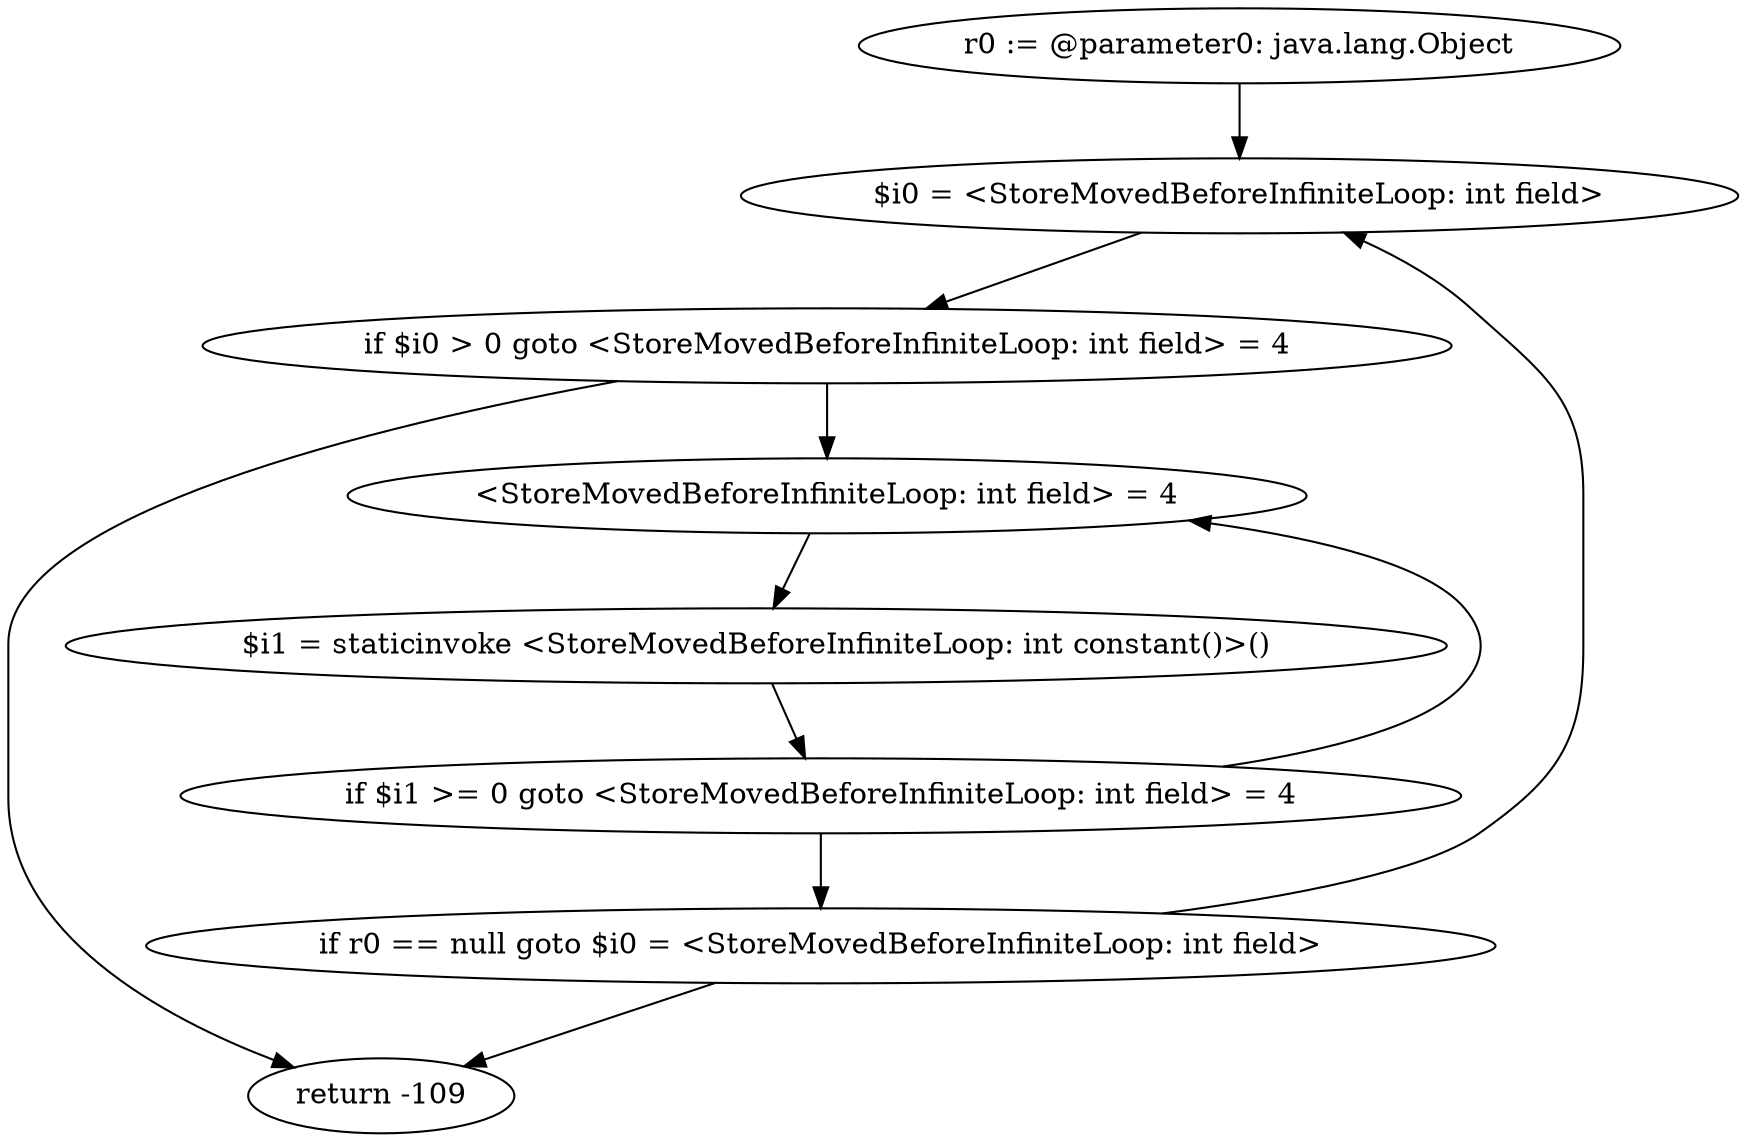 digraph "unitGraph" {
    "r0 := @parameter0: java.lang.Object"
    "$i0 = <StoreMovedBeforeInfiniteLoop: int field>"
    "if $i0 > 0 goto <StoreMovedBeforeInfiniteLoop: int field> = 4"
    "return -109"
    "<StoreMovedBeforeInfiniteLoop: int field> = 4"
    "$i1 = staticinvoke <StoreMovedBeforeInfiniteLoop: int constant()>()"
    "if $i1 >= 0 goto <StoreMovedBeforeInfiniteLoop: int field> = 4"
    "if r0 == null goto $i0 = <StoreMovedBeforeInfiniteLoop: int field>"
    "r0 := @parameter0: java.lang.Object"->"$i0 = <StoreMovedBeforeInfiniteLoop: int field>";
    "$i0 = <StoreMovedBeforeInfiniteLoop: int field>"->"if $i0 > 0 goto <StoreMovedBeforeInfiniteLoop: int field> = 4";
    "if $i0 > 0 goto <StoreMovedBeforeInfiniteLoop: int field> = 4"->"return -109";
    "if $i0 > 0 goto <StoreMovedBeforeInfiniteLoop: int field> = 4"->"<StoreMovedBeforeInfiniteLoop: int field> = 4";
    "<StoreMovedBeforeInfiniteLoop: int field> = 4"->"$i1 = staticinvoke <StoreMovedBeforeInfiniteLoop: int constant()>()";
    "$i1 = staticinvoke <StoreMovedBeforeInfiniteLoop: int constant()>()"->"if $i1 >= 0 goto <StoreMovedBeforeInfiniteLoop: int field> = 4";
    "if $i1 >= 0 goto <StoreMovedBeforeInfiniteLoop: int field> = 4"->"if r0 == null goto $i0 = <StoreMovedBeforeInfiniteLoop: int field>";
    "if $i1 >= 0 goto <StoreMovedBeforeInfiniteLoop: int field> = 4"->"<StoreMovedBeforeInfiniteLoop: int field> = 4";
    "if r0 == null goto $i0 = <StoreMovedBeforeInfiniteLoop: int field>"->"return -109";
    "if r0 == null goto $i0 = <StoreMovedBeforeInfiniteLoop: int field>"->"$i0 = <StoreMovedBeforeInfiniteLoop: int field>";
}
